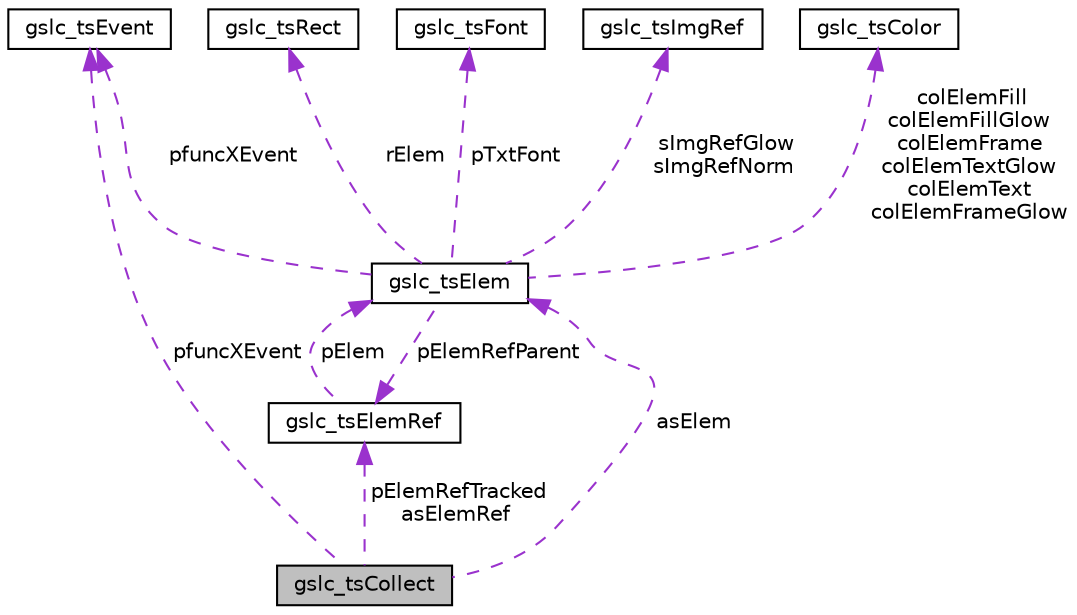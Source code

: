 digraph "gslc_tsCollect"
{
  edge [fontname="Helvetica",fontsize="10",labelfontname="Helvetica",labelfontsize="10"];
  node [fontname="Helvetica",fontsize="10",shape=record];
  Node1 [label="gslc_tsCollect",height=0.2,width=0.4,color="black", fillcolor="grey75", style="filled" fontcolor="black"];
  Node2 -> Node1 [dir="back",color="darkorchid3",fontsize="10",style="dashed",label=" pfuncXEvent" ,fontname="Helvetica"];
  Node2 [label="gslc_tsEvent",height=0.2,width=0.4,color="black", fillcolor="white", style="filled",URL="$structgslc__tsEvent.html",tooltip="Event structure. "];
  Node3 -> Node1 [dir="back",color="darkorchid3",fontsize="10",style="dashed",label=" pElemRefTracked\nasElemRef" ,fontname="Helvetica"];
  Node3 [label="gslc_tsElemRef",height=0.2,width=0.4,color="black", fillcolor="white", style="filled",URL="$structgslc__tsElemRef.html",tooltip="Element reference structure. "];
  Node4 -> Node3 [dir="back",color="darkorchid3",fontsize="10",style="dashed",label=" pElem" ,fontname="Helvetica"];
  Node4 [label="gslc_tsElem",height=0.2,width=0.4,color="black", fillcolor="white", style="filled",URL="$structgslc__tsElem.html",tooltip="Element Struct. "];
  Node2 -> Node4 [dir="back",color="darkorchid3",fontsize="10",style="dashed",label=" pfuncXEvent" ,fontname="Helvetica"];
  Node5 -> Node4 [dir="back",color="darkorchid3",fontsize="10",style="dashed",label=" rElem" ,fontname="Helvetica"];
  Node5 [label="gslc_tsRect",height=0.2,width=0.4,color="black", fillcolor="white", style="filled",URL="$structgslc__tsRect.html",tooltip="Rectangular region. Defines X,Y corner coordinates plus dimensions. "];
  Node3 -> Node4 [dir="back",color="darkorchid3",fontsize="10",style="dashed",label=" pElemRefParent" ,fontname="Helvetica"];
  Node6 -> Node4 [dir="back",color="darkorchid3",fontsize="10",style="dashed",label=" pTxtFont" ,fontname="Helvetica"];
  Node6 [label="gslc_tsFont",height=0.2,width=0.4,color="black", fillcolor="white", style="filled",URL="$structgslc__tsFont.html",tooltip="Font reference structure. "];
  Node7 -> Node4 [dir="back",color="darkorchid3",fontsize="10",style="dashed",label=" sImgRefGlow\nsImgRefNorm" ,fontname="Helvetica"];
  Node7 [label="gslc_tsImgRef",height=0.2,width=0.4,color="black", fillcolor="white", style="filled",URL="$structgslc__tsImgRef.html",tooltip="Image reference structure. "];
  Node8 -> Node4 [dir="back",color="darkorchid3",fontsize="10",style="dashed",label=" colElemFill\ncolElemFillGlow\ncolElemFrame\ncolElemTextGlow\ncolElemText\ncolElemFrameGlow" ,fontname="Helvetica"];
  Node8 [label="gslc_tsColor",height=0.2,width=0.4,color="black", fillcolor="white", style="filled",URL="$structgslc__tsColor.html",tooltip="Color structure. Defines RGB triplet. "];
  Node4 -> Node1 [dir="back",color="darkorchid3",fontsize="10",style="dashed",label=" asElem" ,fontname="Helvetica"];
}
